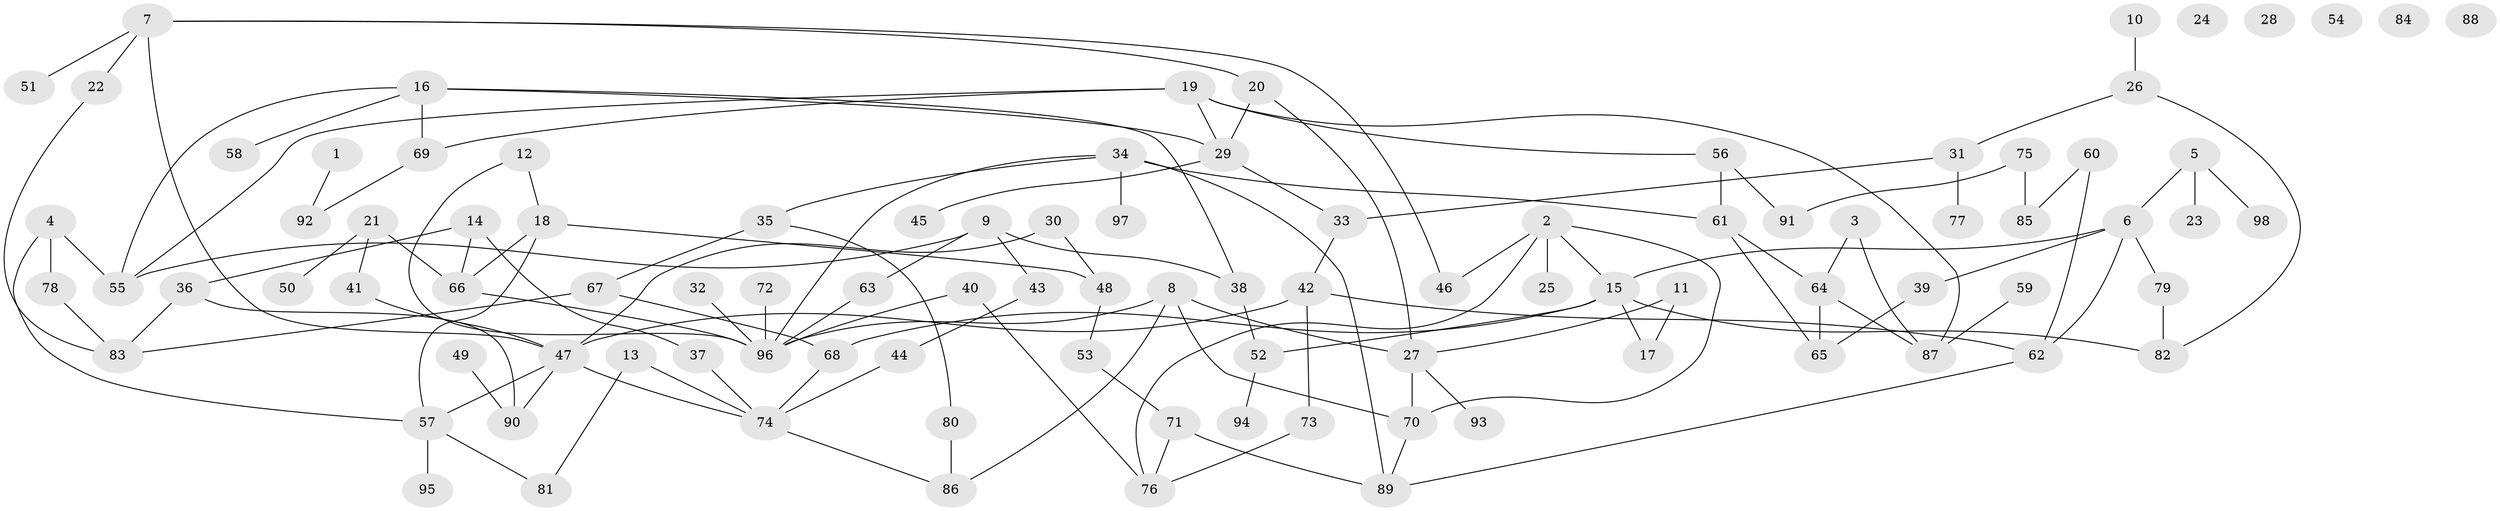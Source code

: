 // Generated by graph-tools (version 1.1) at 2025/25/03/09/25 03:25:20]
// undirected, 98 vertices, 132 edges
graph export_dot {
graph [start="1"]
  node [color=gray90,style=filled];
  1;
  2;
  3;
  4;
  5;
  6;
  7;
  8;
  9;
  10;
  11;
  12;
  13;
  14;
  15;
  16;
  17;
  18;
  19;
  20;
  21;
  22;
  23;
  24;
  25;
  26;
  27;
  28;
  29;
  30;
  31;
  32;
  33;
  34;
  35;
  36;
  37;
  38;
  39;
  40;
  41;
  42;
  43;
  44;
  45;
  46;
  47;
  48;
  49;
  50;
  51;
  52;
  53;
  54;
  55;
  56;
  57;
  58;
  59;
  60;
  61;
  62;
  63;
  64;
  65;
  66;
  67;
  68;
  69;
  70;
  71;
  72;
  73;
  74;
  75;
  76;
  77;
  78;
  79;
  80;
  81;
  82;
  83;
  84;
  85;
  86;
  87;
  88;
  89;
  90;
  91;
  92;
  93;
  94;
  95;
  96;
  97;
  98;
  1 -- 92;
  2 -- 15;
  2 -- 25;
  2 -- 46;
  2 -- 70;
  2 -- 76;
  3 -- 64;
  3 -- 87;
  4 -- 55;
  4 -- 57;
  4 -- 78;
  5 -- 6;
  5 -- 23;
  5 -- 98;
  6 -- 15;
  6 -- 39;
  6 -- 62;
  6 -- 79;
  7 -- 20;
  7 -- 22;
  7 -- 46;
  7 -- 47;
  7 -- 51;
  8 -- 27;
  8 -- 70;
  8 -- 86;
  8 -- 96;
  9 -- 38;
  9 -- 43;
  9 -- 55;
  9 -- 63;
  10 -- 26;
  11 -- 17;
  11 -- 27;
  12 -- 18;
  12 -- 96;
  13 -- 74;
  13 -- 81;
  14 -- 36;
  14 -- 37;
  14 -- 66;
  15 -- 17;
  15 -- 52;
  15 -- 68;
  15 -- 82;
  16 -- 29;
  16 -- 38;
  16 -- 55;
  16 -- 58;
  16 -- 69;
  18 -- 48;
  18 -- 57;
  18 -- 66;
  19 -- 29;
  19 -- 55;
  19 -- 56;
  19 -- 69;
  19 -- 87;
  20 -- 27;
  20 -- 29;
  21 -- 41;
  21 -- 50;
  21 -- 66;
  22 -- 83;
  26 -- 31;
  26 -- 82;
  27 -- 70;
  27 -- 93;
  29 -- 33;
  29 -- 45;
  30 -- 47;
  30 -- 48;
  31 -- 33;
  31 -- 77;
  32 -- 96;
  33 -- 42;
  34 -- 35;
  34 -- 61;
  34 -- 89;
  34 -- 96;
  34 -- 97;
  35 -- 67;
  35 -- 80;
  36 -- 83;
  36 -- 90;
  37 -- 74;
  38 -- 52;
  39 -- 65;
  40 -- 76;
  40 -- 96;
  41 -- 47;
  42 -- 47;
  42 -- 62;
  42 -- 73;
  43 -- 44;
  44 -- 74;
  47 -- 57;
  47 -- 74;
  47 -- 90;
  48 -- 53;
  49 -- 90;
  52 -- 94;
  53 -- 71;
  56 -- 61;
  56 -- 91;
  57 -- 81;
  57 -- 95;
  59 -- 87;
  60 -- 62;
  60 -- 85;
  61 -- 64;
  61 -- 65;
  62 -- 89;
  63 -- 96;
  64 -- 65;
  64 -- 87;
  66 -- 96;
  67 -- 68;
  67 -- 83;
  68 -- 74;
  69 -- 92;
  70 -- 89;
  71 -- 76;
  71 -- 89;
  72 -- 96;
  73 -- 76;
  74 -- 86;
  75 -- 85;
  75 -- 91;
  78 -- 83;
  79 -- 82;
  80 -- 86;
}
